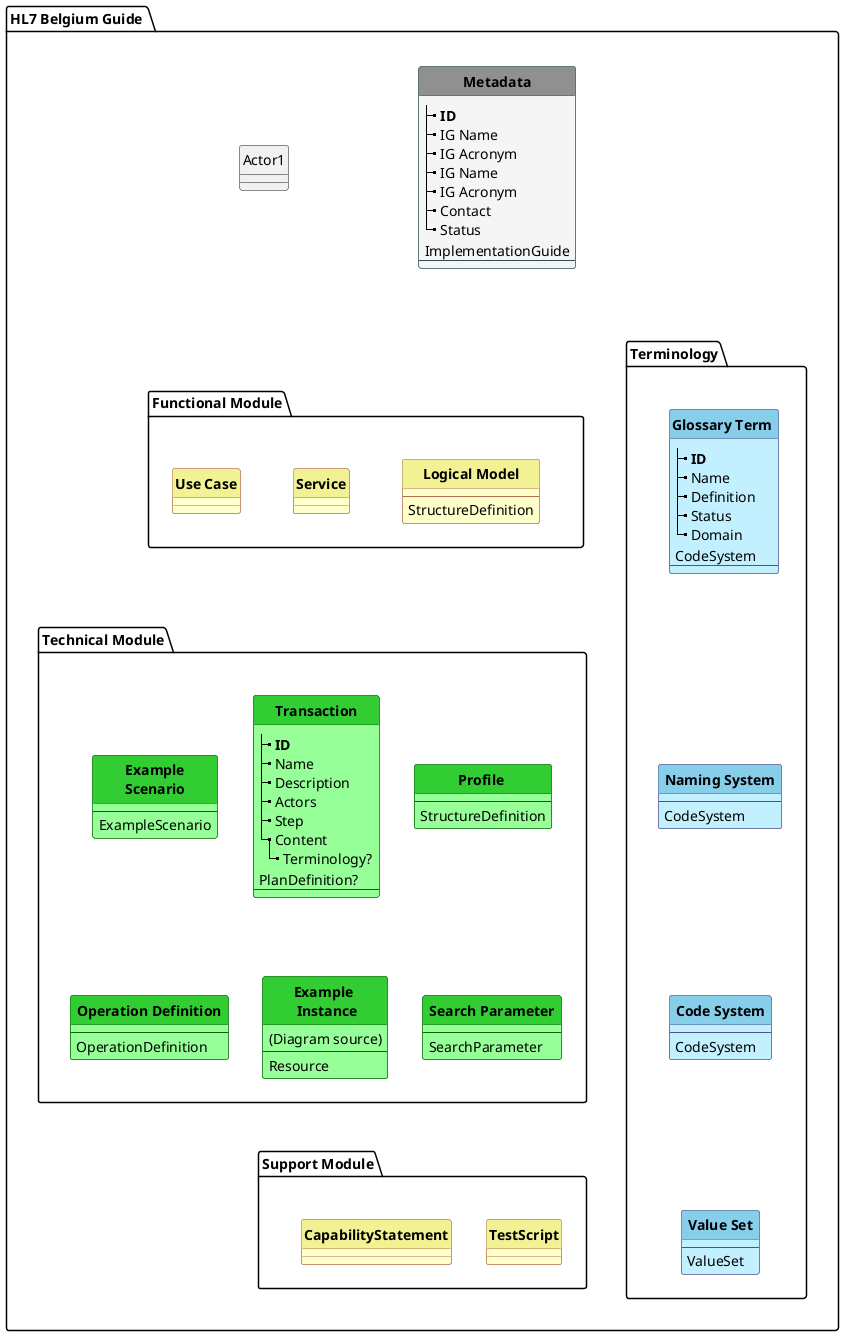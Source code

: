 @startuml
skinparam linetype polyline
hide circle
hide stereotype

skinparam class<<AS>> {
 BorderColor DarkRed
 BackgroundColor MistyRose
 HeaderBackgroundColor #f09090
}



skinparam class<<MD>> {
 BorderColor DarkSlateGray
 BackgroundColor WhiteSmoke
 HeaderBackgroundColor #909090
}




skinparam class<<FL>> {
 BorderColor #b07050
 BackgroundColor BUSINESS
 HeaderBackgroundColor #f2f295
}

skinparam class<<TM>> {
 BorderColor #505090
 BackgroundColor APPLICATION
 HeaderBackgroundColor SkyBlue
}



skinparam class<<TL>> {
 BorderColor DarkGreen
 BackgroundColor PHYSICAL
 HeaderBackgroundColor LimeGreen
}


package "HL7 Belgium Guide " as Guide {

package "Functional Module" as Functional {
  class "**Use Case**" as UCase<<FL>> {
  }

  Class "**Service**" as Interaction<<FL>> {
  }


  Class "**Logical Model**" as LogicalModel<<FL>> {
  --
  StructureDefinition
  }

/'
  Class "**Example Content**" as Example<<TL>> {
  --
  ???
  }
'/
}

/'
  Class "**Actor**" as Actor1<<AS>> {
|_ **ID**
|_ Name
|_ Description
|_ Transaction
  |_ Role
  |_ Condition
|_ Option
  |_ Required
CapabilityStatement  
--
}
'/

  Class "** Metadata **" as ImpGuide<<MD>> {
|_ **ID**
|_ IG Name
|_ IG Acronym
|_ IG Name
|_ IG Acronym
|_ Contact
|_ Status
ImplementationGuide
--
}


package "Terminology" as Term {
  Class "**Glossary Term **" as BTerm<<TM>> {
    |_ **ID**
    |_ Name
    |_ Definition
    |_ Status
    |_ Domain
    CodeSystem    
    --
    }
  Class "** Naming System **" as NamingSystem<<TM>> {
    --
    CodeSystem
  }
  Class "** Code System **" as CodeSystem<<TM>> {
    --
    CodeSystem
  }
  Class "** Value Set **" as ValueSet<<TM>> {
    --
    ValueSet
  }
CodeSystem -down[hidden]-> ValueSet
}


package "Technical Module" as Tech {

  Class "**Transaction**" as Transaction<<TL>> {
    |_ **ID**
    |_ Name
    |_ Description
    |_ Actors
    |_ Step
    |_ Content
      |_ Terminology?  
    PlanDefinition?
    --
    }

  Class "**   Profile    **" as Profile<<TL>> {
  --
  StructureDefinition
  }

  Class "** Operation Definition **" as OpDef<<TL>> {
  --
  OperationDefinition
  }

  Class "** Search Parameter **" as SearchParam<<TL>> {
  --
  SearchParameter
  }


  Class "** Example  **\n**  Instance **" as ExampleInstance<<TL>> {
  (Diagram source)
  --
  Resource
  }

  Class "**Example**\n**Scenario**" as ExampleScenario<<TL>> {
  --
  ExampleScenario
  }
}






package "Support Module" as Support {
  class "**TestScript**" as TestScript<<FL>> {
  }

  class "**CapabilityStatement**" as CapabilityStatement<<FL>> {
  }


















}
Tech -down[hidden]-> Support
SearchParam -down[hidden]-> Support
Term -down[hidden]-> Support





BTerm -down[hidden]-> NamingSystem
NamingSystem -down[hidden]-> CodeSystem
CodeSystem -down[hidden]-> ValueSet

'UCase -up[hidden]-> Term

Actor1 -down[hidden]-> UCase
UCase -down[hidden]-> ExampleScenario

Actor1 -right[hidden]-> ImpGuide : "     "
ImpGuide -down[hidden]-> Term : "     "

UCase -right[hidden]-> Interaction : "     "
Interaction -right[hidden]-> LogicalModel : "     "

UCase -down[hidden]-> ExampleScenario


ExampleScenario -right[hidden]-> Transaction
Transaction -right[hidden]-> Profile


'Profile -right[hidden]-> OpDef
OpDef -right[hidden]-> SearchParam

Profile -down[hidden]-> ExampleInstance: " "
'ExampleScenario -down[hidden]-> ExampleInstance: " "
OpDef -up[hidden]-> Transaction

Functional -right[hidden]-> Term


LogicalModel -right[hidden]-> BTerm : "                  "
'UCase -up[hidden]-> NamingSystem


'ImpGuide -right[hidden]-> BTerm: "           "
'BTerm -right[hidden]-> Actor1: "            "
Functional -down[hidden]-> Tech

'Actor -right[hidden]-> Term: "                       "


}

@enduml